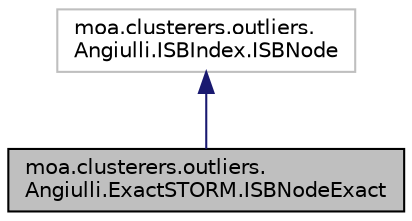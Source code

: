 digraph "moa.clusterers.outliers.Angiulli.ExactSTORM.ISBNodeExact"
{
 // LATEX_PDF_SIZE
  edge [fontname="Helvetica",fontsize="10",labelfontname="Helvetica",labelfontsize="10"];
  node [fontname="Helvetica",fontsize="10",shape=record];
  Node1 [label="moa.clusterers.outliers.\lAngiulli.ExactSTORM.ISBNodeExact",height=0.2,width=0.4,color="black", fillcolor="grey75", style="filled", fontcolor="black",tooltip=" "];
  Node2 -> Node1 [dir="back",color="midnightblue",fontsize="10",style="solid"];
  Node2 [label="moa.clusterers.outliers.\lAngiulli.ISBIndex.ISBNode",height=0.2,width=0.4,color="grey75", fillcolor="white", style="filled",tooltip=" "];
}
